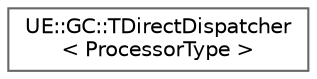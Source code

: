digraph "Graphical Class Hierarchy"
{
 // INTERACTIVE_SVG=YES
 // LATEX_PDF_SIZE
  bgcolor="transparent";
  edge [fontname=Helvetica,fontsize=10,labelfontname=Helvetica,labelfontsize=10];
  node [fontname=Helvetica,fontsize=10,shape=box,height=0.2,width=0.4];
  rankdir="LR";
  Node0 [id="Node000000",label="UE::GC::TDirectDispatcher\l\< ProcessorType \>",height=0.2,width=0.4,color="grey40", fillcolor="white", style="filled",URL="$d2/d7e/structUE_1_1GC_1_1TDirectDispatcher.html",tooltip="Forwards references directly to ProcessorType::HandleTokenStreamObjectReference(),..."];
}

